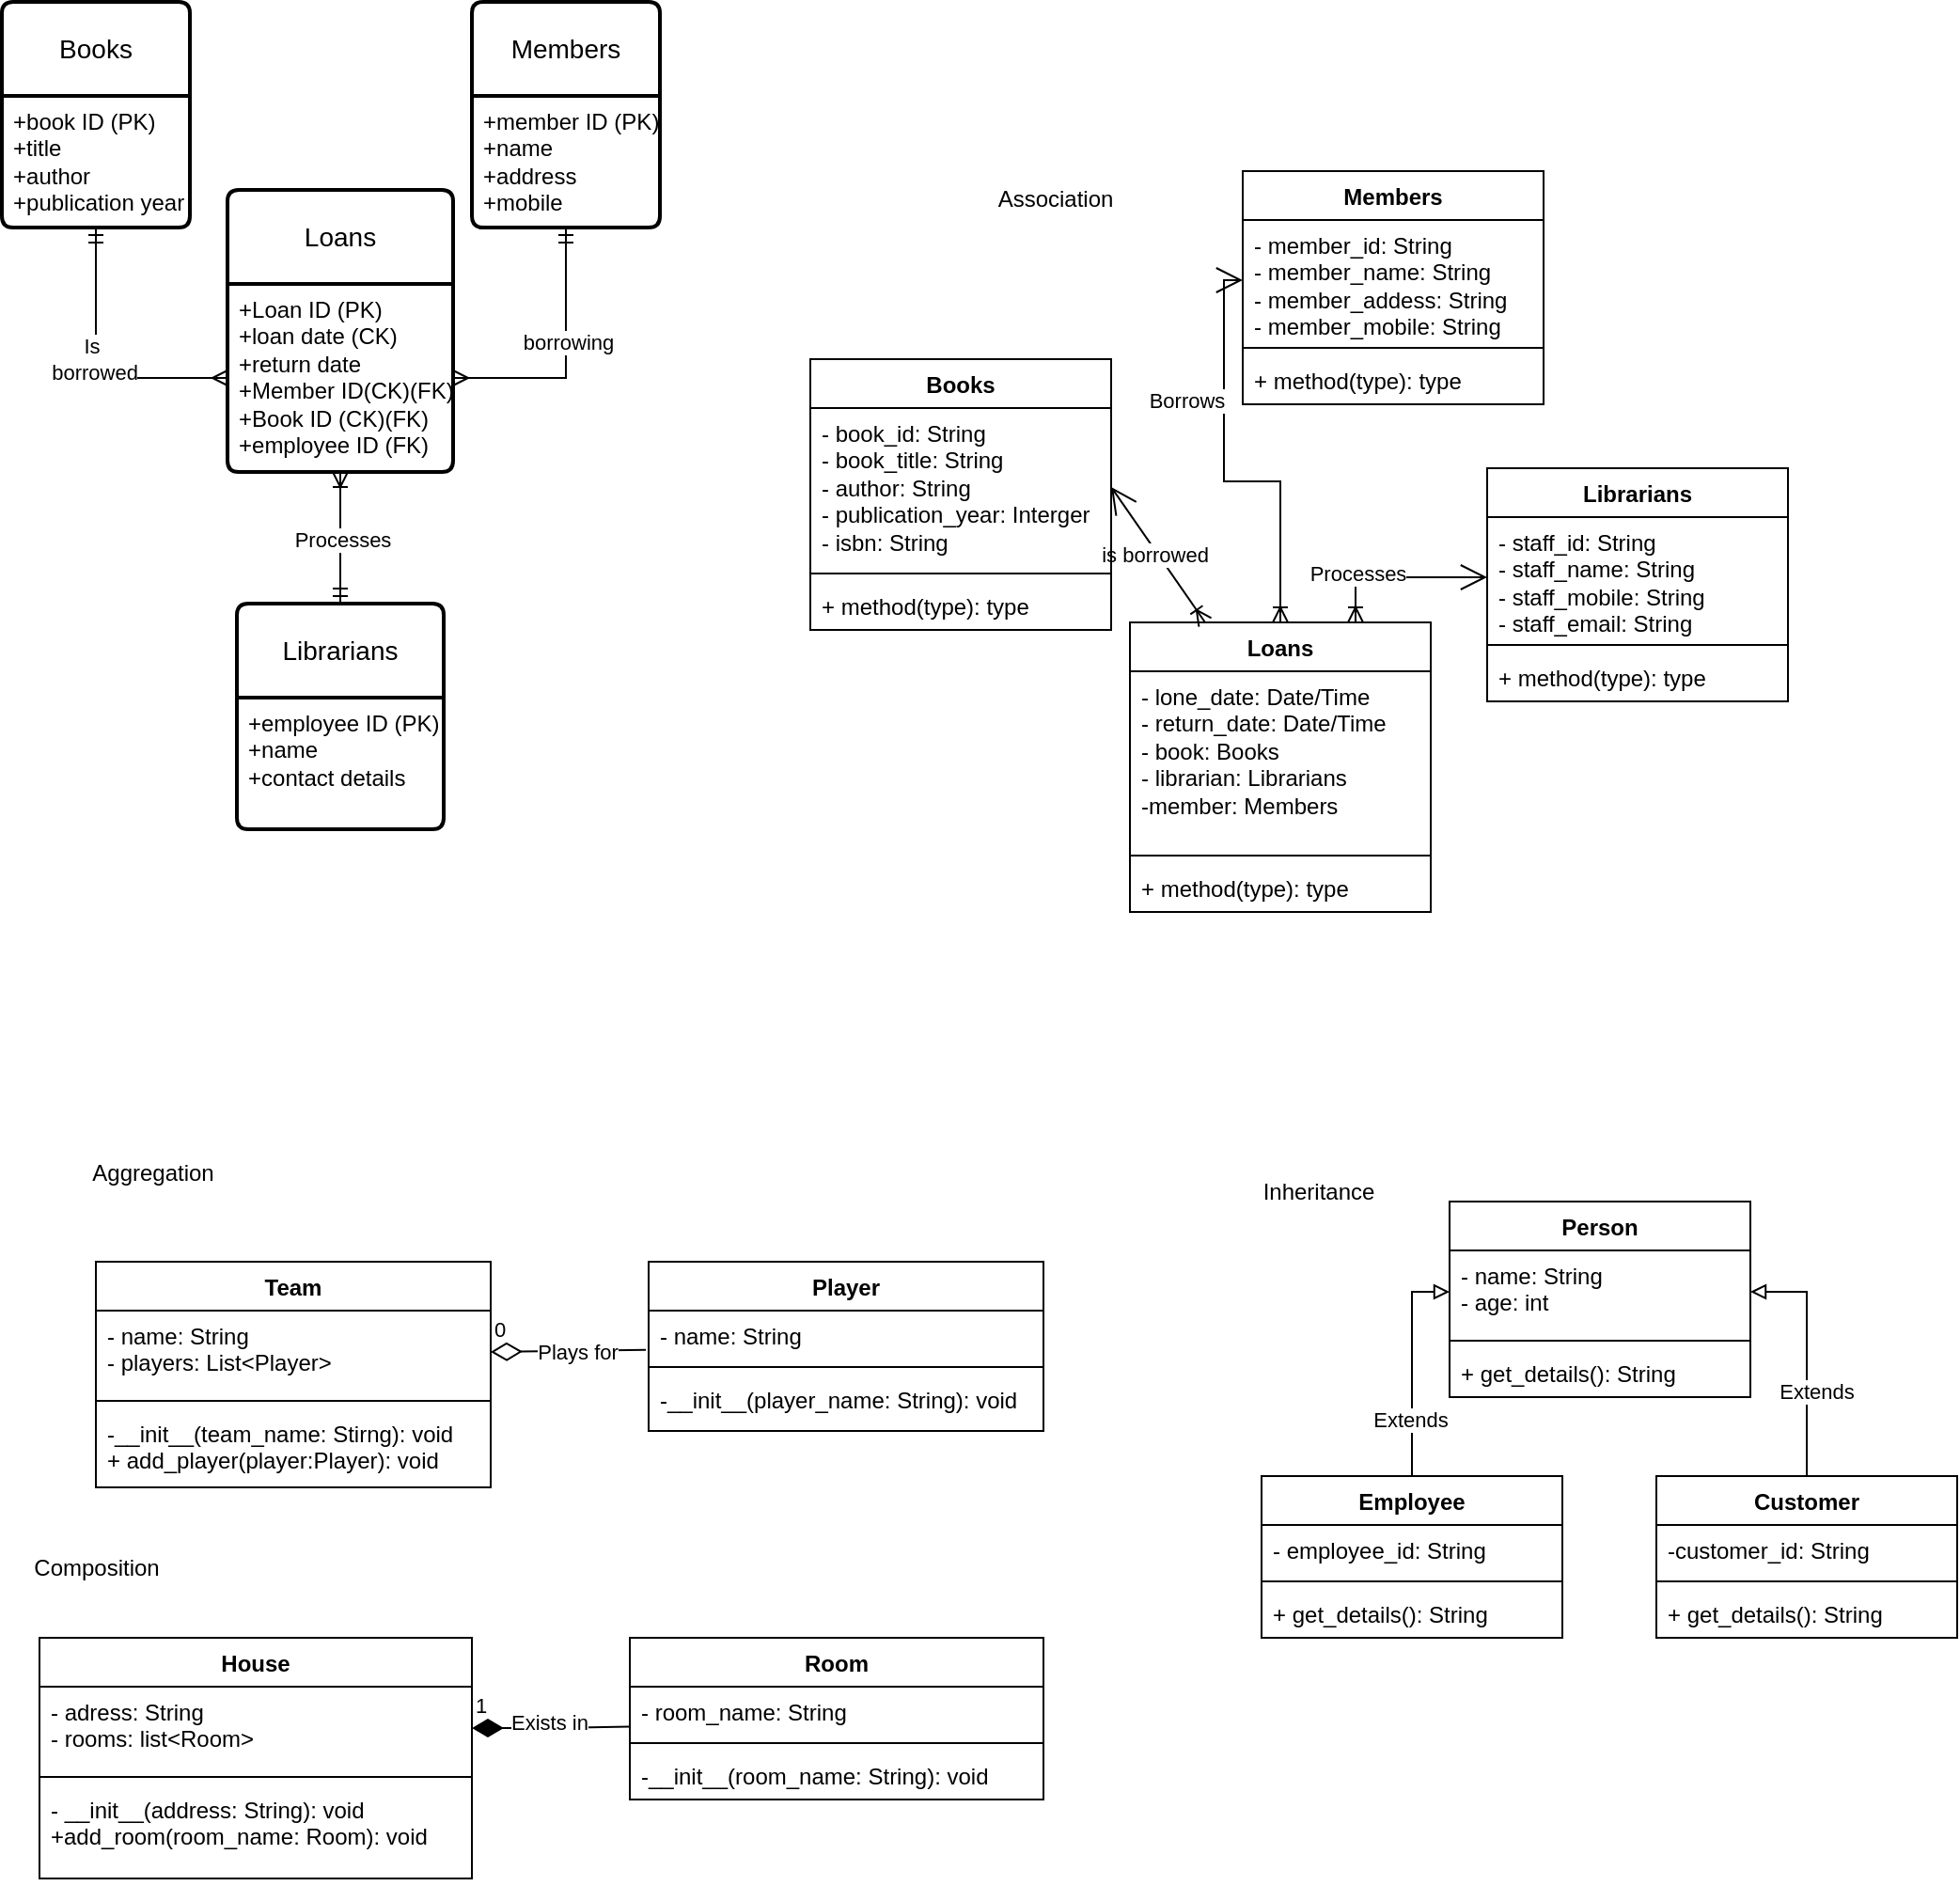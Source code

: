 <mxfile version="24.4.9" type="github">
  <diagram name="Page-1" id="alZYzKVGm1rKLEuzF7Mi">
    <mxGraphModel dx="707" dy="458" grid="1" gridSize="10" guides="1" tooltips="1" connect="1" arrows="1" fold="1" page="1" pageScale="1" pageWidth="827" pageHeight="1169" math="0" shadow="0">
      <root>
        <mxCell id="0" />
        <mxCell id="1" parent="0" />
        <mxCell id="uGziqLOks5biJ_jzIfbc-1" value="Books" style="swimlane;childLayout=stackLayout;horizontal=1;startSize=50;horizontalStack=0;rounded=1;fontSize=14;fontStyle=0;strokeWidth=2;resizeParent=0;resizeLast=1;shadow=0;dashed=0;align=center;arcSize=4;whiteSpace=wrap;html=1;" vertex="1" parent="1">
          <mxGeometry x="70" y="100" width="100" height="120" as="geometry" />
        </mxCell>
        <mxCell id="uGziqLOks5biJ_jzIfbc-2" value="&lt;div&gt;&lt;div&gt;&lt;span style=&quot;background-color: initial;&quot;&gt;+&lt;/span&gt;book ID (PK)&lt;/div&gt;&lt;div&gt;&lt;span style=&quot;background-color: initial;&quot;&gt;+&lt;/span&gt;title&lt;/div&gt;&lt;/div&gt;&lt;div&gt;&lt;span style=&quot;background-color: initial;&quot;&gt;+&lt;/span&gt;author&lt;br&gt;&lt;/div&gt;&lt;div&gt;&lt;span style=&quot;background-color: initial;&quot;&gt;+&lt;/span&gt;publication year&lt;br&gt;&lt;/div&gt;" style="align=left;strokeColor=none;fillColor=none;spacingLeft=4;fontSize=12;verticalAlign=top;resizable=0;rotatable=0;part=1;html=1;" vertex="1" parent="uGziqLOks5biJ_jzIfbc-1">
          <mxGeometry y="50" width="100" height="70" as="geometry" />
        </mxCell>
        <mxCell id="uGziqLOks5biJ_jzIfbc-3" value="Librarians" style="swimlane;childLayout=stackLayout;horizontal=1;startSize=50;horizontalStack=0;rounded=1;fontSize=14;fontStyle=0;strokeWidth=2;resizeParent=0;resizeLast=1;shadow=0;dashed=0;align=center;arcSize=4;whiteSpace=wrap;html=1;" vertex="1" parent="1">
          <mxGeometry x="195" y="420" width="110" height="120" as="geometry" />
        </mxCell>
        <mxCell id="uGziqLOks5biJ_jzIfbc-4" value="+employee ID (PK)&lt;br&gt;&lt;div&gt;&lt;span style=&quot;background-color: initial;&quot;&gt;+&lt;/span&gt;name&lt;/div&gt;&lt;div&gt;&lt;span style=&quot;background-color: initial;&quot;&gt;+&lt;/span&gt;contact details&lt;/div&gt;" style="align=left;strokeColor=none;fillColor=none;spacingLeft=4;fontSize=12;verticalAlign=top;resizable=0;rotatable=0;part=1;html=1;" vertex="1" parent="uGziqLOks5biJ_jzIfbc-3">
          <mxGeometry y="50" width="110" height="70" as="geometry" />
        </mxCell>
        <mxCell id="uGziqLOks5biJ_jzIfbc-5" value="Loans" style="swimlane;childLayout=stackLayout;horizontal=1;startSize=50;horizontalStack=0;rounded=1;fontSize=14;fontStyle=0;strokeWidth=2;resizeParent=0;resizeLast=1;shadow=0;dashed=0;align=center;arcSize=4;whiteSpace=wrap;html=1;" vertex="1" parent="1">
          <mxGeometry x="190" y="200" width="120" height="150" as="geometry" />
        </mxCell>
        <mxCell id="uGziqLOks5biJ_jzIfbc-6" value="&lt;div&gt;&lt;span style=&quot;background-color: initial;&quot;&gt;+&lt;/span&gt;Loan ID (PK)&lt;/div&gt;&lt;div&gt;&lt;span style=&quot;background-color: initial;&quot;&gt;+&lt;/span&gt;loan date (CK)&lt;/div&gt;&lt;div&gt;&lt;span style=&quot;background-color: initial;&quot;&gt;+&lt;/span&gt;return date&lt;br&gt;&lt;/div&gt;&lt;div&gt;&lt;span style=&quot;background-color: initial;&quot;&gt;+&lt;/span&gt;Member ID(CK)(FK)&lt;/div&gt;&lt;div&gt;&lt;div&gt;&lt;span style=&quot;background-color: initial;&quot;&gt;+&lt;/span&gt;Book ID (CK)(FK)&lt;/div&gt;&lt;/div&gt;&lt;div&gt;&lt;span style=&quot;background-color: initial;&quot;&gt;+&lt;/span&gt;employee ID (FK)&lt;/div&gt;" style="align=left;strokeColor=none;fillColor=none;spacingLeft=4;fontSize=12;verticalAlign=top;resizable=0;rotatable=0;part=1;html=1;" vertex="1" parent="uGziqLOks5biJ_jzIfbc-5">
          <mxGeometry y="50" width="120" height="100" as="geometry" />
        </mxCell>
        <mxCell id="uGziqLOks5biJ_jzIfbc-7" value="Members" style="swimlane;childLayout=stackLayout;horizontal=1;startSize=50;horizontalStack=0;rounded=1;fontSize=14;fontStyle=0;strokeWidth=2;resizeParent=0;resizeLast=1;shadow=0;dashed=0;align=center;arcSize=4;whiteSpace=wrap;html=1;" vertex="1" parent="1">
          <mxGeometry x="320" y="100" width="100" height="120" as="geometry" />
        </mxCell>
        <mxCell id="uGziqLOks5biJ_jzIfbc-8" value="+member ID (PK)&lt;br&gt;&lt;div&gt;&lt;span style=&quot;background-color: initial;&quot;&gt;+&lt;/span&gt;name&lt;/div&gt;&lt;div&gt;&lt;span style=&quot;background-color: initial;&quot;&gt;+&lt;/span&gt;address&lt;/div&gt;&lt;div&gt;+mobile&lt;br&gt;&lt;/div&gt;" style="align=left;strokeColor=none;fillColor=none;spacingLeft=4;fontSize=12;verticalAlign=top;resizable=0;rotatable=0;part=1;html=1;" vertex="1" parent="uGziqLOks5biJ_jzIfbc-7">
          <mxGeometry y="50" width="100" height="70" as="geometry" />
        </mxCell>
        <mxCell id="uGziqLOks5biJ_jzIfbc-11" value="" style="edgeStyle=orthogonalEdgeStyle;fontSize=12;html=1;endArrow=ERmandOne;startArrow=ERmany;rounded=0;entryX=0.5;entryY=1;entryDx=0;entryDy=0;exitX=0;exitY=0.5;exitDx=0;exitDy=0;endFill=0;startFill=0;" edge="1" parent="1" source="uGziqLOks5biJ_jzIfbc-6" target="uGziqLOks5biJ_jzIfbc-2">
          <mxGeometry width="100" height="100" relative="1" as="geometry">
            <mxPoint x="20" y="310" as="sourcePoint" />
            <mxPoint x="120" y="210" as="targetPoint" />
          </mxGeometry>
        </mxCell>
        <mxCell id="uGziqLOks5biJ_jzIfbc-14" value="Is&amp;nbsp;&lt;div&gt;borrowed&lt;/div&gt;" style="edgeLabel;html=1;align=center;verticalAlign=middle;resizable=0;points=[];" vertex="1" connectable="0" parent="uGziqLOks5biJ_jzIfbc-11">
          <mxGeometry x="0.08" y="1" relative="1" as="geometry">
            <mxPoint y="1" as="offset" />
          </mxGeometry>
        </mxCell>
        <mxCell id="uGziqLOks5biJ_jzIfbc-10" value="" style="edgeStyle=orthogonalEdgeStyle;fontSize=12;html=1;endArrow=ERmandOne;startArrow=ERmany;rounded=0;entryX=0.5;entryY=1;entryDx=0;entryDy=0;exitX=1;exitY=0.5;exitDx=0;exitDy=0;startFill=0;" edge="1" parent="1" source="uGziqLOks5biJ_jzIfbc-6" target="uGziqLOks5biJ_jzIfbc-8">
          <mxGeometry width="100" height="100" relative="1" as="geometry">
            <mxPoint x="320" y="265" as="sourcePoint" />
            <mxPoint x="350" y="210" as="targetPoint" />
          </mxGeometry>
        </mxCell>
        <mxCell id="uGziqLOks5biJ_jzIfbc-13" value="borrowing" style="edgeLabel;html=1;align=center;verticalAlign=middle;resizable=0;points=[];" vertex="1" connectable="0" parent="uGziqLOks5biJ_jzIfbc-10">
          <mxGeometry x="0.133" y="-1" relative="1" as="geometry">
            <mxPoint as="offset" />
          </mxGeometry>
        </mxCell>
        <mxCell id="uGziqLOks5biJ_jzIfbc-16" value="" style="fontSize=12;html=1;endArrow=ERoneToMany;rounded=0;exitX=0.5;exitY=0;exitDx=0;exitDy=0;entryX=0.5;entryY=1;entryDx=0;entryDy=0;startArrow=ERmandOne;startFill=0;" edge="1" parent="1" source="uGziqLOks5biJ_jzIfbc-3" target="uGziqLOks5biJ_jzIfbc-6">
          <mxGeometry width="100" height="100" relative="1" as="geometry">
            <mxPoint x="380" y="370" as="sourcePoint" />
            <mxPoint x="480" y="270" as="targetPoint" />
          </mxGeometry>
        </mxCell>
        <mxCell id="uGziqLOks5biJ_jzIfbc-17" value="Processes" style="edgeLabel;html=1;align=center;verticalAlign=middle;resizable=0;points=[];" vertex="1" connectable="0" parent="uGziqLOks5biJ_jzIfbc-16">
          <mxGeometry x="0.013" y="-1" relative="1" as="geometry">
            <mxPoint y="1" as="offset" />
          </mxGeometry>
        </mxCell>
        <mxCell id="uGziqLOks5biJ_jzIfbc-18" value="Librarians" style="swimlane;fontStyle=1;align=center;verticalAlign=top;childLayout=stackLayout;horizontal=1;startSize=26;horizontalStack=0;resizeParent=1;resizeParentMax=0;resizeLast=0;collapsible=1;marginBottom=0;whiteSpace=wrap;html=1;" vertex="1" parent="1">
          <mxGeometry x="860" y="348" width="160" height="124" as="geometry" />
        </mxCell>
        <mxCell id="uGziqLOks5biJ_jzIfbc-19" value="- staff_id: String&amp;nbsp;&lt;div&gt;- staff_name: String&amp;nbsp;&lt;/div&gt;&lt;div&gt;- staff_mobile: String&lt;/div&gt;&lt;div&gt;- staff_email: String&lt;/div&gt;" style="text;strokeColor=none;fillColor=none;align=left;verticalAlign=top;spacingLeft=4;spacingRight=4;overflow=hidden;rotatable=0;points=[[0,0.5],[1,0.5]];portConstraint=eastwest;whiteSpace=wrap;html=1;" vertex="1" parent="uGziqLOks5biJ_jzIfbc-18">
          <mxGeometry y="26" width="160" height="64" as="geometry" />
        </mxCell>
        <mxCell id="uGziqLOks5biJ_jzIfbc-20" value="" style="line;strokeWidth=1;fillColor=none;align=left;verticalAlign=middle;spacingTop=-1;spacingLeft=3;spacingRight=3;rotatable=0;labelPosition=right;points=[];portConstraint=eastwest;strokeColor=inherit;" vertex="1" parent="uGziqLOks5biJ_jzIfbc-18">
          <mxGeometry y="90" width="160" height="8" as="geometry" />
        </mxCell>
        <mxCell id="uGziqLOks5biJ_jzIfbc-21" value="+ method(type): type" style="text;strokeColor=none;fillColor=none;align=left;verticalAlign=top;spacingLeft=4;spacingRight=4;overflow=hidden;rotatable=0;points=[[0,0.5],[1,0.5]];portConstraint=eastwest;whiteSpace=wrap;html=1;" vertex="1" parent="uGziqLOks5biJ_jzIfbc-18">
          <mxGeometry y="98" width="160" height="26" as="geometry" />
        </mxCell>
        <mxCell id="uGziqLOks5biJ_jzIfbc-22" value="Loans" style="swimlane;fontStyle=1;align=center;verticalAlign=top;childLayout=stackLayout;horizontal=1;startSize=26;horizontalStack=0;resizeParent=1;resizeParentMax=0;resizeLast=0;collapsible=1;marginBottom=0;whiteSpace=wrap;html=1;" vertex="1" parent="1">
          <mxGeometry x="670" y="430" width="160" height="154" as="geometry" />
        </mxCell>
        <mxCell id="uGziqLOks5biJ_jzIfbc-23" value="&lt;div&gt;- lone_date: Date/Time&lt;/div&gt;&lt;div&gt;- return_date: Date/Time&lt;/div&gt;&lt;div&gt;- book: Books&lt;/div&gt;&lt;div&gt;- librarian: Librarians&lt;/div&gt;&lt;div&gt;-member: Members&lt;/div&gt;" style="text;strokeColor=none;fillColor=none;align=left;verticalAlign=top;spacingLeft=4;spacingRight=4;overflow=hidden;rotatable=0;points=[[0,0.5],[1,0.5]];portConstraint=eastwest;whiteSpace=wrap;html=1;" vertex="1" parent="uGziqLOks5biJ_jzIfbc-22">
          <mxGeometry y="26" width="160" height="94" as="geometry" />
        </mxCell>
        <mxCell id="uGziqLOks5biJ_jzIfbc-24" value="" style="line;strokeWidth=1;fillColor=none;align=left;verticalAlign=middle;spacingTop=-1;spacingLeft=3;spacingRight=3;rotatable=0;labelPosition=right;points=[];portConstraint=eastwest;strokeColor=inherit;" vertex="1" parent="uGziqLOks5biJ_jzIfbc-22">
          <mxGeometry y="120" width="160" height="8" as="geometry" />
        </mxCell>
        <mxCell id="uGziqLOks5biJ_jzIfbc-25" value="+ method(type): type" style="text;strokeColor=none;fillColor=none;align=left;verticalAlign=top;spacingLeft=4;spacingRight=4;overflow=hidden;rotatable=0;points=[[0,0.5],[1,0.5]];portConstraint=eastwest;whiteSpace=wrap;html=1;" vertex="1" parent="uGziqLOks5biJ_jzIfbc-22">
          <mxGeometry y="128" width="160" height="26" as="geometry" />
        </mxCell>
        <mxCell id="uGziqLOks5biJ_jzIfbc-26" value="Members" style="swimlane;fontStyle=1;align=center;verticalAlign=top;childLayout=stackLayout;horizontal=1;startSize=26;horizontalStack=0;resizeParent=1;resizeParentMax=0;resizeLast=0;collapsible=1;marginBottom=0;whiteSpace=wrap;html=1;" vertex="1" parent="1">
          <mxGeometry x="730" y="190" width="160" height="124" as="geometry" />
        </mxCell>
        <mxCell id="uGziqLOks5biJ_jzIfbc-27" value="- member_id: String&lt;div&gt;- member_name: String&lt;/div&gt;&lt;div&gt;- member_addess: String&lt;/div&gt;&lt;div&gt;- member_mobile: String&lt;/div&gt;" style="text;strokeColor=none;fillColor=none;align=left;verticalAlign=top;spacingLeft=4;spacingRight=4;overflow=hidden;rotatable=0;points=[[0,0.5],[1,0.5]];portConstraint=eastwest;whiteSpace=wrap;html=1;" vertex="1" parent="uGziqLOks5biJ_jzIfbc-26">
          <mxGeometry y="26" width="160" height="64" as="geometry" />
        </mxCell>
        <mxCell id="uGziqLOks5biJ_jzIfbc-28" value="" style="line;strokeWidth=1;fillColor=none;align=left;verticalAlign=middle;spacingTop=-1;spacingLeft=3;spacingRight=3;rotatable=0;labelPosition=right;points=[];portConstraint=eastwest;strokeColor=inherit;" vertex="1" parent="uGziqLOks5biJ_jzIfbc-26">
          <mxGeometry y="90" width="160" height="8" as="geometry" />
        </mxCell>
        <mxCell id="uGziqLOks5biJ_jzIfbc-29" value="+ method(type): type" style="text;strokeColor=none;fillColor=none;align=left;verticalAlign=top;spacingLeft=4;spacingRight=4;overflow=hidden;rotatable=0;points=[[0,0.5],[1,0.5]];portConstraint=eastwest;whiteSpace=wrap;html=1;" vertex="1" parent="uGziqLOks5biJ_jzIfbc-26">
          <mxGeometry y="98" width="160" height="26" as="geometry" />
        </mxCell>
        <mxCell id="uGziqLOks5biJ_jzIfbc-35" value="" style="endArrow=open;endFill=1;endSize=12;html=1;rounded=0;exitX=0.25;exitY=0;exitDx=0;exitDy=0;entryX=1;entryY=0.5;entryDx=0;entryDy=0;startArrow=ERoneToMany;startFill=0;" edge="1" parent="1" source="uGziqLOks5biJ_jzIfbc-22" target="uGziqLOks5biJ_jzIfbc-31">
          <mxGeometry width="160" relative="1" as="geometry">
            <mxPoint x="624" y="410" as="sourcePoint" />
            <mxPoint x="600" y="230" as="targetPoint" />
          </mxGeometry>
        </mxCell>
        <mxCell id="uGziqLOks5biJ_jzIfbc-38" value="is borrowed" style="edgeLabel;html=1;align=center;verticalAlign=middle;resizable=0;points=[];" vertex="1" connectable="0" parent="uGziqLOks5biJ_jzIfbc-35">
          <mxGeometry x="0.026" y="2" relative="1" as="geometry">
            <mxPoint as="offset" />
          </mxGeometry>
        </mxCell>
        <mxCell id="uGziqLOks5biJ_jzIfbc-30" value="Books" style="swimlane;fontStyle=1;align=center;verticalAlign=top;childLayout=stackLayout;horizontal=1;startSize=26;horizontalStack=0;resizeParent=1;resizeParentMax=0;resizeLast=0;collapsible=1;marginBottom=0;whiteSpace=wrap;html=1;" vertex="1" parent="1">
          <mxGeometry x="500" y="290" width="160" height="144" as="geometry" />
        </mxCell>
        <mxCell id="uGziqLOks5biJ_jzIfbc-31" value="- book_id: String&lt;div&gt;- book_title: String&lt;/div&gt;&lt;div&gt;- author: String&lt;/div&gt;&lt;div&gt;- publication_year: Interger&lt;/div&gt;&lt;div&gt;- isbn: String&lt;/div&gt;" style="text;strokeColor=none;fillColor=none;align=left;verticalAlign=top;spacingLeft=4;spacingRight=4;overflow=hidden;rotatable=0;points=[[0,0.5],[1,0.5]];portConstraint=eastwest;whiteSpace=wrap;html=1;" vertex="1" parent="uGziqLOks5biJ_jzIfbc-30">
          <mxGeometry y="26" width="160" height="84" as="geometry" />
        </mxCell>
        <mxCell id="uGziqLOks5biJ_jzIfbc-32" value="" style="line;strokeWidth=1;fillColor=none;align=left;verticalAlign=middle;spacingTop=-1;spacingLeft=3;spacingRight=3;rotatable=0;labelPosition=right;points=[];portConstraint=eastwest;strokeColor=inherit;" vertex="1" parent="uGziqLOks5biJ_jzIfbc-30">
          <mxGeometry y="110" width="160" height="8" as="geometry" />
        </mxCell>
        <mxCell id="uGziqLOks5biJ_jzIfbc-33" value="+ method(type): type" style="text;strokeColor=none;fillColor=none;align=left;verticalAlign=top;spacingLeft=4;spacingRight=4;overflow=hidden;rotatable=0;points=[[0,0.5],[1,0.5]];portConstraint=eastwest;whiteSpace=wrap;html=1;" vertex="1" parent="uGziqLOks5biJ_jzIfbc-30">
          <mxGeometry y="118" width="160" height="26" as="geometry" />
        </mxCell>
        <mxCell id="uGziqLOks5biJ_jzIfbc-36" value="" style="endArrow=open;endFill=1;endSize=12;html=1;rounded=0;exitX=0.5;exitY=0;exitDx=0;exitDy=0;entryX=0;entryY=0.5;entryDx=0;entryDy=0;startArrow=ERoneToMany;startFill=0;edgeStyle=orthogonalEdgeStyle;" edge="1" parent="1" source="uGziqLOks5biJ_jzIfbc-22" target="uGziqLOks5biJ_jzIfbc-27">
          <mxGeometry width="160" relative="1" as="geometry">
            <mxPoint x="729.96" y="370.0" as="sourcePoint" />
            <mxPoint x="709.96" y="248" as="targetPoint" />
          </mxGeometry>
        </mxCell>
        <mxCell id="uGziqLOks5biJ_jzIfbc-40" value="Borrows" style="edgeLabel;html=1;align=center;verticalAlign=middle;resizable=0;points=[];" vertex="1" connectable="0" parent="uGziqLOks5biJ_jzIfbc-36">
          <mxGeometry x="0.288" y="1" relative="1" as="geometry">
            <mxPoint x="-19" y="-5" as="offset" />
          </mxGeometry>
        </mxCell>
        <mxCell id="uGziqLOks5biJ_jzIfbc-37" value="" style="endArrow=open;endFill=1;endSize=12;html=1;rounded=0;exitX=0.75;exitY=0;exitDx=0;exitDy=0;entryX=0;entryY=0.5;entryDx=0;entryDy=0;startArrow=ERoneToMany;startFill=0;edgeStyle=orthogonalEdgeStyle;" edge="1" parent="1" source="uGziqLOks5biJ_jzIfbc-22" target="uGziqLOks5biJ_jzIfbc-19">
          <mxGeometry width="160" relative="1" as="geometry">
            <mxPoint x="790" y="370" as="sourcePoint" />
            <mxPoint x="770" y="248" as="targetPoint" />
          </mxGeometry>
        </mxCell>
        <mxCell id="uGziqLOks5biJ_jzIfbc-39" value="Processes" style="edgeLabel;html=1;align=center;verticalAlign=middle;resizable=0;points=[];" vertex="1" connectable="0" parent="uGziqLOks5biJ_jzIfbc-37">
          <mxGeometry x="-0.042" relative="1" as="geometry">
            <mxPoint x="-20" y="-2" as="offset" />
          </mxGeometry>
        </mxCell>
        <mxCell id="uGziqLOks5biJ_jzIfbc-41" value="Player" style="swimlane;fontStyle=1;align=center;verticalAlign=top;childLayout=stackLayout;horizontal=1;startSize=26;horizontalStack=0;resizeParent=1;resizeParentMax=0;resizeLast=0;collapsible=1;marginBottom=0;whiteSpace=wrap;html=1;" vertex="1" parent="1">
          <mxGeometry x="414" y="770" width="210" height="90" as="geometry" />
        </mxCell>
        <mxCell id="uGziqLOks5biJ_jzIfbc-42" value="- name: String" style="text;strokeColor=none;fillColor=none;align=left;verticalAlign=top;spacingLeft=4;spacingRight=4;overflow=hidden;rotatable=0;points=[[0,0.5],[1,0.5]];portConstraint=eastwest;whiteSpace=wrap;html=1;" vertex="1" parent="uGziqLOks5biJ_jzIfbc-41">
          <mxGeometry y="26" width="210" height="26" as="geometry" />
        </mxCell>
        <mxCell id="uGziqLOks5biJ_jzIfbc-43" value="" style="line;strokeWidth=1;fillColor=none;align=left;verticalAlign=middle;spacingTop=-1;spacingLeft=3;spacingRight=3;rotatable=0;labelPosition=right;points=[];portConstraint=eastwest;strokeColor=inherit;" vertex="1" parent="uGziqLOks5biJ_jzIfbc-41">
          <mxGeometry y="52" width="210" height="8" as="geometry" />
        </mxCell>
        <mxCell id="uGziqLOks5biJ_jzIfbc-44" value="-__init__(player_name: String): void" style="text;strokeColor=none;fillColor=none;align=left;verticalAlign=top;spacingLeft=4;spacingRight=4;overflow=hidden;rotatable=0;points=[[0,0.5],[1,0.5]];portConstraint=eastwest;whiteSpace=wrap;html=1;" vertex="1" parent="uGziqLOks5biJ_jzIfbc-41">
          <mxGeometry y="60" width="210" height="30" as="geometry" />
        </mxCell>
        <mxCell id="uGziqLOks5biJ_jzIfbc-45" value="Team" style="swimlane;fontStyle=1;align=center;verticalAlign=top;childLayout=stackLayout;horizontal=1;startSize=26;horizontalStack=0;resizeParent=1;resizeParentMax=0;resizeLast=0;collapsible=1;marginBottom=0;whiteSpace=wrap;html=1;" vertex="1" parent="1">
          <mxGeometry x="120" y="770" width="210" height="120" as="geometry" />
        </mxCell>
        <mxCell id="uGziqLOks5biJ_jzIfbc-46" value="- name: String&lt;div&gt;- players: List&amp;lt;Player&amp;gt;&lt;br&gt;&lt;/div&gt;" style="text;strokeColor=none;fillColor=none;align=left;verticalAlign=top;spacingLeft=4;spacingRight=4;overflow=hidden;rotatable=0;points=[[0,0.5],[1,0.5]];portConstraint=eastwest;whiteSpace=wrap;html=1;" vertex="1" parent="uGziqLOks5biJ_jzIfbc-45">
          <mxGeometry y="26" width="210" height="44" as="geometry" />
        </mxCell>
        <mxCell id="uGziqLOks5biJ_jzIfbc-47" value="" style="line;strokeWidth=1;fillColor=none;align=left;verticalAlign=middle;spacingTop=-1;spacingLeft=3;spacingRight=3;rotatable=0;labelPosition=right;points=[];portConstraint=eastwest;strokeColor=inherit;" vertex="1" parent="uGziqLOks5biJ_jzIfbc-45">
          <mxGeometry y="70" width="210" height="8" as="geometry" />
        </mxCell>
        <mxCell id="uGziqLOks5biJ_jzIfbc-48" value="&lt;div&gt;-__init__(team_name: Stirng): void&lt;/div&gt;+ add_player(player:Player): void" style="text;strokeColor=none;fillColor=none;align=left;verticalAlign=top;spacingLeft=4;spacingRight=4;overflow=hidden;rotatable=0;points=[[0,0.5],[1,0.5]];portConstraint=eastwest;whiteSpace=wrap;html=1;" vertex="1" parent="uGziqLOks5biJ_jzIfbc-45">
          <mxGeometry y="78" width="210" height="42" as="geometry" />
        </mxCell>
        <mxCell id="uGziqLOks5biJ_jzIfbc-49" value="0" style="endArrow=none;html=1;endSize=12;startArrow=diamondThin;startSize=14;startFill=0;align=left;verticalAlign=bottom;rounded=0;exitX=1;exitY=0.5;exitDx=0;exitDy=0;entryX=-0.007;entryY=0.801;entryDx=0;entryDy=0;endFill=0;entryPerimeter=0;" edge="1" parent="1" source="uGziqLOks5biJ_jzIfbc-46" target="uGziqLOks5biJ_jzIfbc-42">
          <mxGeometry x="-1" y="3" relative="1" as="geometry">
            <mxPoint x="310" y="870" as="sourcePoint" />
            <mxPoint x="470" y="870" as="targetPoint" />
          </mxGeometry>
        </mxCell>
        <mxCell id="uGziqLOks5biJ_jzIfbc-50" value="Plays for" style="edgeLabel;html=1;align=center;verticalAlign=middle;resizable=0;points=[];" vertex="1" connectable="0" parent="uGziqLOks5biJ_jzIfbc-49">
          <mxGeometry x="0.102" relative="1" as="geometry">
            <mxPoint as="offset" />
          </mxGeometry>
        </mxCell>
        <mxCell id="uGziqLOks5biJ_jzIfbc-51" value="Aggregation" style="text;html=1;align=center;verticalAlign=middle;resizable=0;points=[];autosize=1;strokeColor=none;fillColor=none;" vertex="1" parent="1">
          <mxGeometry x="105" y="708" width="90" height="30" as="geometry" />
        </mxCell>
        <mxCell id="uGziqLOks5biJ_jzIfbc-52" value="Composition" style="text;html=1;align=center;verticalAlign=middle;resizable=0;points=[];autosize=1;strokeColor=none;fillColor=none;" vertex="1" parent="1">
          <mxGeometry x="75" y="918" width="90" height="30" as="geometry" />
        </mxCell>
        <mxCell id="uGziqLOks5biJ_jzIfbc-53" value="Room" style="swimlane;fontStyle=1;align=center;verticalAlign=top;childLayout=stackLayout;horizontal=1;startSize=26;horizontalStack=0;resizeParent=1;resizeParentMax=0;resizeLast=0;collapsible=1;marginBottom=0;whiteSpace=wrap;html=1;" vertex="1" parent="1">
          <mxGeometry x="404" y="970" width="220" height="86" as="geometry" />
        </mxCell>
        <mxCell id="uGziqLOks5biJ_jzIfbc-54" value="- room_name: String" style="text;strokeColor=none;fillColor=none;align=left;verticalAlign=top;spacingLeft=4;spacingRight=4;overflow=hidden;rotatable=0;points=[[0,0.5],[1,0.5]];portConstraint=eastwest;whiteSpace=wrap;html=1;" vertex="1" parent="uGziqLOks5biJ_jzIfbc-53">
          <mxGeometry y="26" width="220" height="26" as="geometry" />
        </mxCell>
        <mxCell id="uGziqLOks5biJ_jzIfbc-55" value="" style="line;strokeWidth=1;fillColor=none;align=left;verticalAlign=middle;spacingTop=-1;spacingLeft=3;spacingRight=3;rotatable=0;labelPosition=right;points=[];portConstraint=eastwest;strokeColor=inherit;" vertex="1" parent="uGziqLOks5biJ_jzIfbc-53">
          <mxGeometry y="52" width="220" height="8" as="geometry" />
        </mxCell>
        <mxCell id="uGziqLOks5biJ_jzIfbc-56" value="-__init__(room_name: String): void" style="text;strokeColor=none;fillColor=none;align=left;verticalAlign=top;spacingLeft=4;spacingRight=4;overflow=hidden;rotatable=0;points=[[0,0.5],[1,0.5]];portConstraint=eastwest;whiteSpace=wrap;html=1;" vertex="1" parent="uGziqLOks5biJ_jzIfbc-53">
          <mxGeometry y="60" width="220" height="26" as="geometry" />
        </mxCell>
        <mxCell id="uGziqLOks5biJ_jzIfbc-57" value="House" style="swimlane;fontStyle=1;align=center;verticalAlign=top;childLayout=stackLayout;horizontal=1;startSize=26;horizontalStack=0;resizeParent=1;resizeParentMax=0;resizeLast=0;collapsible=1;marginBottom=0;whiteSpace=wrap;html=1;" vertex="1" parent="1">
          <mxGeometry x="90" y="970" width="230" height="128" as="geometry" />
        </mxCell>
        <mxCell id="uGziqLOks5biJ_jzIfbc-58" value="- adress: String&lt;div&gt;- rooms: list&amp;lt;Room&amp;gt;&lt;/div&gt;" style="text;strokeColor=none;fillColor=none;align=left;verticalAlign=top;spacingLeft=4;spacingRight=4;overflow=hidden;rotatable=0;points=[[0,0.5],[1,0.5]];portConstraint=eastwest;whiteSpace=wrap;html=1;" vertex="1" parent="uGziqLOks5biJ_jzIfbc-57">
          <mxGeometry y="26" width="230" height="44" as="geometry" />
        </mxCell>
        <mxCell id="uGziqLOks5biJ_jzIfbc-59" value="" style="line;strokeWidth=1;fillColor=none;align=left;verticalAlign=middle;spacingTop=-1;spacingLeft=3;spacingRight=3;rotatable=0;labelPosition=right;points=[];portConstraint=eastwest;strokeColor=inherit;" vertex="1" parent="uGziqLOks5biJ_jzIfbc-57">
          <mxGeometry y="70" width="230" height="8" as="geometry" />
        </mxCell>
        <mxCell id="uGziqLOks5biJ_jzIfbc-60" value="- __init__(address: String): void&lt;div&gt;+add_room(room_name: Room): void&lt;/div&gt;" style="text;strokeColor=none;fillColor=none;align=left;verticalAlign=top;spacingLeft=4;spacingRight=4;overflow=hidden;rotatable=0;points=[[0,0.5],[1,0.5]];portConstraint=eastwest;whiteSpace=wrap;html=1;" vertex="1" parent="uGziqLOks5biJ_jzIfbc-57">
          <mxGeometry y="78" width="230" height="50" as="geometry" />
        </mxCell>
        <mxCell id="uGziqLOks5biJ_jzIfbc-61" value="1" style="endArrow=none;html=1;endSize=12;startArrow=diamondThin;startSize=14;startFill=1;edgeStyle=orthogonalEdgeStyle;align=left;verticalAlign=bottom;rounded=0;exitX=1;exitY=0.5;exitDx=0;exitDy=0;entryX=0.001;entryY=0.815;entryDx=0;entryDy=0;entryPerimeter=0;endFill=0;" edge="1" parent="1" source="uGziqLOks5biJ_jzIfbc-58" target="uGziqLOks5biJ_jzIfbc-54">
          <mxGeometry x="-1" y="3" relative="1" as="geometry">
            <mxPoint x="310" y="1070" as="sourcePoint" />
            <mxPoint x="470" y="1070" as="targetPoint" />
          </mxGeometry>
        </mxCell>
        <mxCell id="uGziqLOks5biJ_jzIfbc-62" value="Exists in" style="edgeLabel;html=1;align=center;verticalAlign=middle;resizable=0;points=[];" vertex="1" connectable="0" parent="uGziqLOks5biJ_jzIfbc-61">
          <mxGeometry x="0.008" y="2" relative="1" as="geometry">
            <mxPoint x="-1" as="offset" />
          </mxGeometry>
        </mxCell>
        <mxCell id="uGziqLOks5biJ_jzIfbc-63" value="Association" style="text;html=1;align=center;verticalAlign=middle;resizable=0;points=[];autosize=1;strokeColor=none;fillColor=none;" vertex="1" parent="1">
          <mxGeometry x="590" y="190" width="80" height="30" as="geometry" />
        </mxCell>
        <mxCell id="uGziqLOks5biJ_jzIfbc-64" value="Inheritance" style="text;html=1;align=center;verticalAlign=middle;resizable=0;points=[];autosize=1;strokeColor=none;fillColor=none;" vertex="1" parent="1">
          <mxGeometry x="730" y="718" width="80" height="30" as="geometry" />
        </mxCell>
        <mxCell id="uGziqLOks5biJ_jzIfbc-78" style="edgeStyle=orthogonalEdgeStyle;rounded=0;orthogonalLoop=1;jettySize=auto;html=1;exitX=0.5;exitY=0;exitDx=0;exitDy=0;entryX=1;entryY=0.5;entryDx=0;entryDy=0;endArrow=block;endFill=0;" edge="1" parent="1" source="uGziqLOks5biJ_jzIfbc-66" target="uGziqLOks5biJ_jzIfbc-75">
          <mxGeometry relative="1" as="geometry" />
        </mxCell>
        <mxCell id="uGziqLOks5biJ_jzIfbc-80" value="Extends" style="edgeLabel;html=1;align=center;verticalAlign=middle;resizable=0;points=[];" vertex="1" connectable="0" parent="uGziqLOks5biJ_jzIfbc-78">
          <mxGeometry x="-0.286" y="-5" relative="1" as="geometry">
            <mxPoint as="offset" />
          </mxGeometry>
        </mxCell>
        <mxCell id="uGziqLOks5biJ_jzIfbc-66" value="Customer" style="swimlane;fontStyle=1;align=center;verticalAlign=top;childLayout=stackLayout;horizontal=1;startSize=26;horizontalStack=0;resizeParent=1;resizeParentMax=0;resizeLast=0;collapsible=1;marginBottom=0;whiteSpace=wrap;html=1;" vertex="1" parent="1">
          <mxGeometry x="950" y="884" width="160" height="86" as="geometry" />
        </mxCell>
        <mxCell id="uGziqLOks5biJ_jzIfbc-67" value="-customer_id: String" style="text;strokeColor=none;fillColor=none;align=left;verticalAlign=top;spacingLeft=4;spacingRight=4;overflow=hidden;rotatable=0;points=[[0,0.5],[1,0.5]];portConstraint=eastwest;whiteSpace=wrap;html=1;" vertex="1" parent="uGziqLOks5biJ_jzIfbc-66">
          <mxGeometry y="26" width="160" height="26" as="geometry" />
        </mxCell>
        <mxCell id="uGziqLOks5biJ_jzIfbc-68" value="" style="line;strokeWidth=1;fillColor=none;align=left;verticalAlign=middle;spacingTop=-1;spacingLeft=3;spacingRight=3;rotatable=0;labelPosition=right;points=[];portConstraint=eastwest;strokeColor=inherit;" vertex="1" parent="uGziqLOks5biJ_jzIfbc-66">
          <mxGeometry y="52" width="160" height="8" as="geometry" />
        </mxCell>
        <mxCell id="uGziqLOks5biJ_jzIfbc-69" value="+ get_details(): String" style="text;strokeColor=none;fillColor=none;align=left;verticalAlign=top;spacingLeft=4;spacingRight=4;overflow=hidden;rotatable=0;points=[[0,0.5],[1,0.5]];portConstraint=eastwest;whiteSpace=wrap;html=1;" vertex="1" parent="uGziqLOks5biJ_jzIfbc-66">
          <mxGeometry y="60" width="160" height="26" as="geometry" />
        </mxCell>
        <mxCell id="uGziqLOks5biJ_jzIfbc-79" style="edgeStyle=orthogonalEdgeStyle;rounded=0;orthogonalLoop=1;jettySize=auto;html=1;exitX=0.5;exitY=0;exitDx=0;exitDy=0;entryX=0;entryY=0.5;entryDx=0;entryDy=0;endArrow=block;endFill=0;" edge="1" parent="1" source="uGziqLOks5biJ_jzIfbc-70" target="uGziqLOks5biJ_jzIfbc-75">
          <mxGeometry relative="1" as="geometry" />
        </mxCell>
        <mxCell id="uGziqLOks5biJ_jzIfbc-81" value="Extends" style="edgeLabel;html=1;align=center;verticalAlign=middle;resizable=0;points=[];" vertex="1" connectable="0" parent="uGziqLOks5biJ_jzIfbc-79">
          <mxGeometry x="-0.489" y="1" relative="1" as="geometry">
            <mxPoint as="offset" />
          </mxGeometry>
        </mxCell>
        <mxCell id="uGziqLOks5biJ_jzIfbc-70" value="Employee" style="swimlane;fontStyle=1;align=center;verticalAlign=top;childLayout=stackLayout;horizontal=1;startSize=26;horizontalStack=0;resizeParent=1;resizeParentMax=0;resizeLast=0;collapsible=1;marginBottom=0;whiteSpace=wrap;html=1;" vertex="1" parent="1">
          <mxGeometry x="740" y="884" width="160" height="86" as="geometry" />
        </mxCell>
        <mxCell id="uGziqLOks5biJ_jzIfbc-71" value="- employee_id: String" style="text;strokeColor=none;fillColor=none;align=left;verticalAlign=top;spacingLeft=4;spacingRight=4;overflow=hidden;rotatable=0;points=[[0,0.5],[1,0.5]];portConstraint=eastwest;whiteSpace=wrap;html=1;" vertex="1" parent="uGziqLOks5biJ_jzIfbc-70">
          <mxGeometry y="26" width="160" height="26" as="geometry" />
        </mxCell>
        <mxCell id="uGziqLOks5biJ_jzIfbc-72" value="" style="line;strokeWidth=1;fillColor=none;align=left;verticalAlign=middle;spacingTop=-1;spacingLeft=3;spacingRight=3;rotatable=0;labelPosition=right;points=[];portConstraint=eastwest;strokeColor=inherit;" vertex="1" parent="uGziqLOks5biJ_jzIfbc-70">
          <mxGeometry y="52" width="160" height="8" as="geometry" />
        </mxCell>
        <mxCell id="uGziqLOks5biJ_jzIfbc-73" value="+ get_details(): String" style="text;strokeColor=none;fillColor=none;align=left;verticalAlign=top;spacingLeft=4;spacingRight=4;overflow=hidden;rotatable=0;points=[[0,0.5],[1,0.5]];portConstraint=eastwest;whiteSpace=wrap;html=1;" vertex="1" parent="uGziqLOks5biJ_jzIfbc-70">
          <mxGeometry y="60" width="160" height="26" as="geometry" />
        </mxCell>
        <mxCell id="uGziqLOks5biJ_jzIfbc-74" value="Person" style="swimlane;fontStyle=1;align=center;verticalAlign=top;childLayout=stackLayout;horizontal=1;startSize=26;horizontalStack=0;resizeParent=1;resizeParentMax=0;resizeLast=0;collapsible=1;marginBottom=0;whiteSpace=wrap;html=1;" vertex="1" parent="1">
          <mxGeometry x="840" y="738" width="160" height="104" as="geometry" />
        </mxCell>
        <mxCell id="uGziqLOks5biJ_jzIfbc-75" value="- name: String&lt;div&gt;- age: int&lt;/div&gt;" style="text;strokeColor=none;fillColor=none;align=left;verticalAlign=top;spacingLeft=4;spacingRight=4;overflow=hidden;rotatable=0;points=[[0,0.5],[1,0.5]];portConstraint=eastwest;whiteSpace=wrap;html=1;" vertex="1" parent="uGziqLOks5biJ_jzIfbc-74">
          <mxGeometry y="26" width="160" height="44" as="geometry" />
        </mxCell>
        <mxCell id="uGziqLOks5biJ_jzIfbc-76" value="" style="line;strokeWidth=1;fillColor=none;align=left;verticalAlign=middle;spacingTop=-1;spacingLeft=3;spacingRight=3;rotatable=0;labelPosition=right;points=[];portConstraint=eastwest;strokeColor=inherit;" vertex="1" parent="uGziqLOks5biJ_jzIfbc-74">
          <mxGeometry y="70" width="160" height="8" as="geometry" />
        </mxCell>
        <mxCell id="uGziqLOks5biJ_jzIfbc-77" value="+ get_details(): String" style="text;strokeColor=none;fillColor=none;align=left;verticalAlign=top;spacingLeft=4;spacingRight=4;overflow=hidden;rotatable=0;points=[[0,0.5],[1,0.5]];portConstraint=eastwest;whiteSpace=wrap;html=1;" vertex="1" parent="uGziqLOks5biJ_jzIfbc-74">
          <mxGeometry y="78" width="160" height="26" as="geometry" />
        </mxCell>
      </root>
    </mxGraphModel>
  </diagram>
</mxfile>
